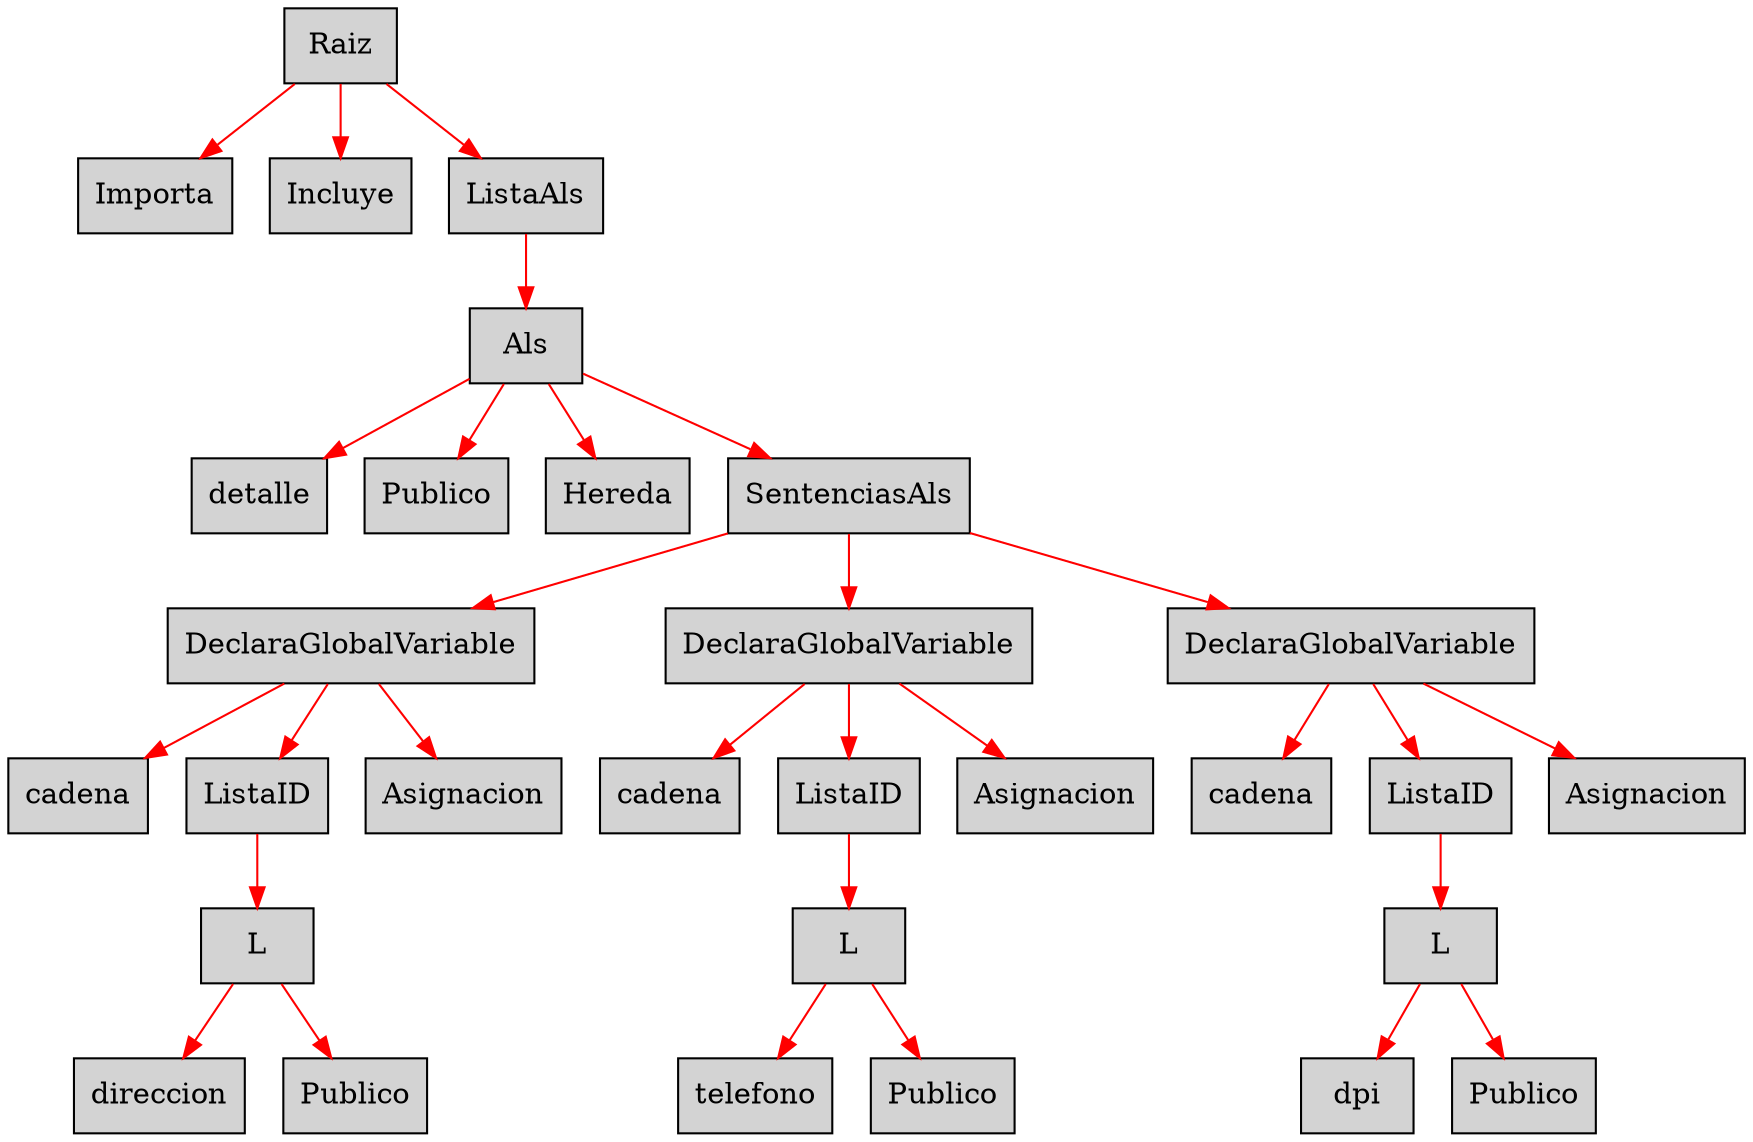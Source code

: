 digraph G {node[shape=box, style=filled]; edge[color=red]
node2126185327[label="Raiz"];
 node2126185327->node93422868;node93422868[label="Importa"];
 node2126185327->node817011972;node817011972[label="Incluye"];
 node2126185327->node1344254949;node1344254949[label="ListaAls"];
 node1344254949->node1981379314;node1981379314[label="Als"];
 node1981379314->node2133450752;node2133450752[label="detalle"];
 node1981379314->node1532434524;node1532434524[label="Publico"];
 node1981379314->node1996101704;node1996101704[label="Hereda"];
 node1981379314->node1271491207;node1271491207[label="SentenciasAls"];
 node1271491207->node2068883998;node2068883998[label="DeclaraGlobalVariable"];
 node2068883998->node413587664;node413587664[label="cadena"];
 node2068883998->node1052290004;node1052290004[label="ListaID"];
 node1052290004->node1042641878;node1042641878[label="L"];
 node1042641878->node1079721558;node1079721558[label="direccion"];
 node1042641878->node1855266517;node1855266517[label="Publico"];
 node2068883998->node352911064;node352911064[label="Asignacion"];
 node1271491207->node2524268;node2524268[label="DeclaraGlobalVariable"];
 node2524268->node429306800;node429306800[label="cadena"];
 node2524268->node1597208033;node1597208033[label="ListaID"];
 node1597208033->node228572897;node228572897[label="L"];
 node228572897->node959340250;node959340250[label="telefono"];
 node228572897->node352940412;node352940412[label="Publico"];
 node2524268->node1364296257;node1364296257[label="Asignacion"];
 node1271491207->node566842940;node566842940[label="DeclaraGlobalVariable"];
 node566842940->node1792676945;node1792676945[label="cadena"];
 node566842940->node881199847;node881199847[label="ListaID"];
 node881199847->node1763235260;node1763235260[label="L"];
 node1763235260->node42669589;node42669589[label="dpi"];
 node1763235260->node944366217;node944366217[label="Publico"];
 node566842940->node1008469589;node1008469589[label="Asignacion"];

}
